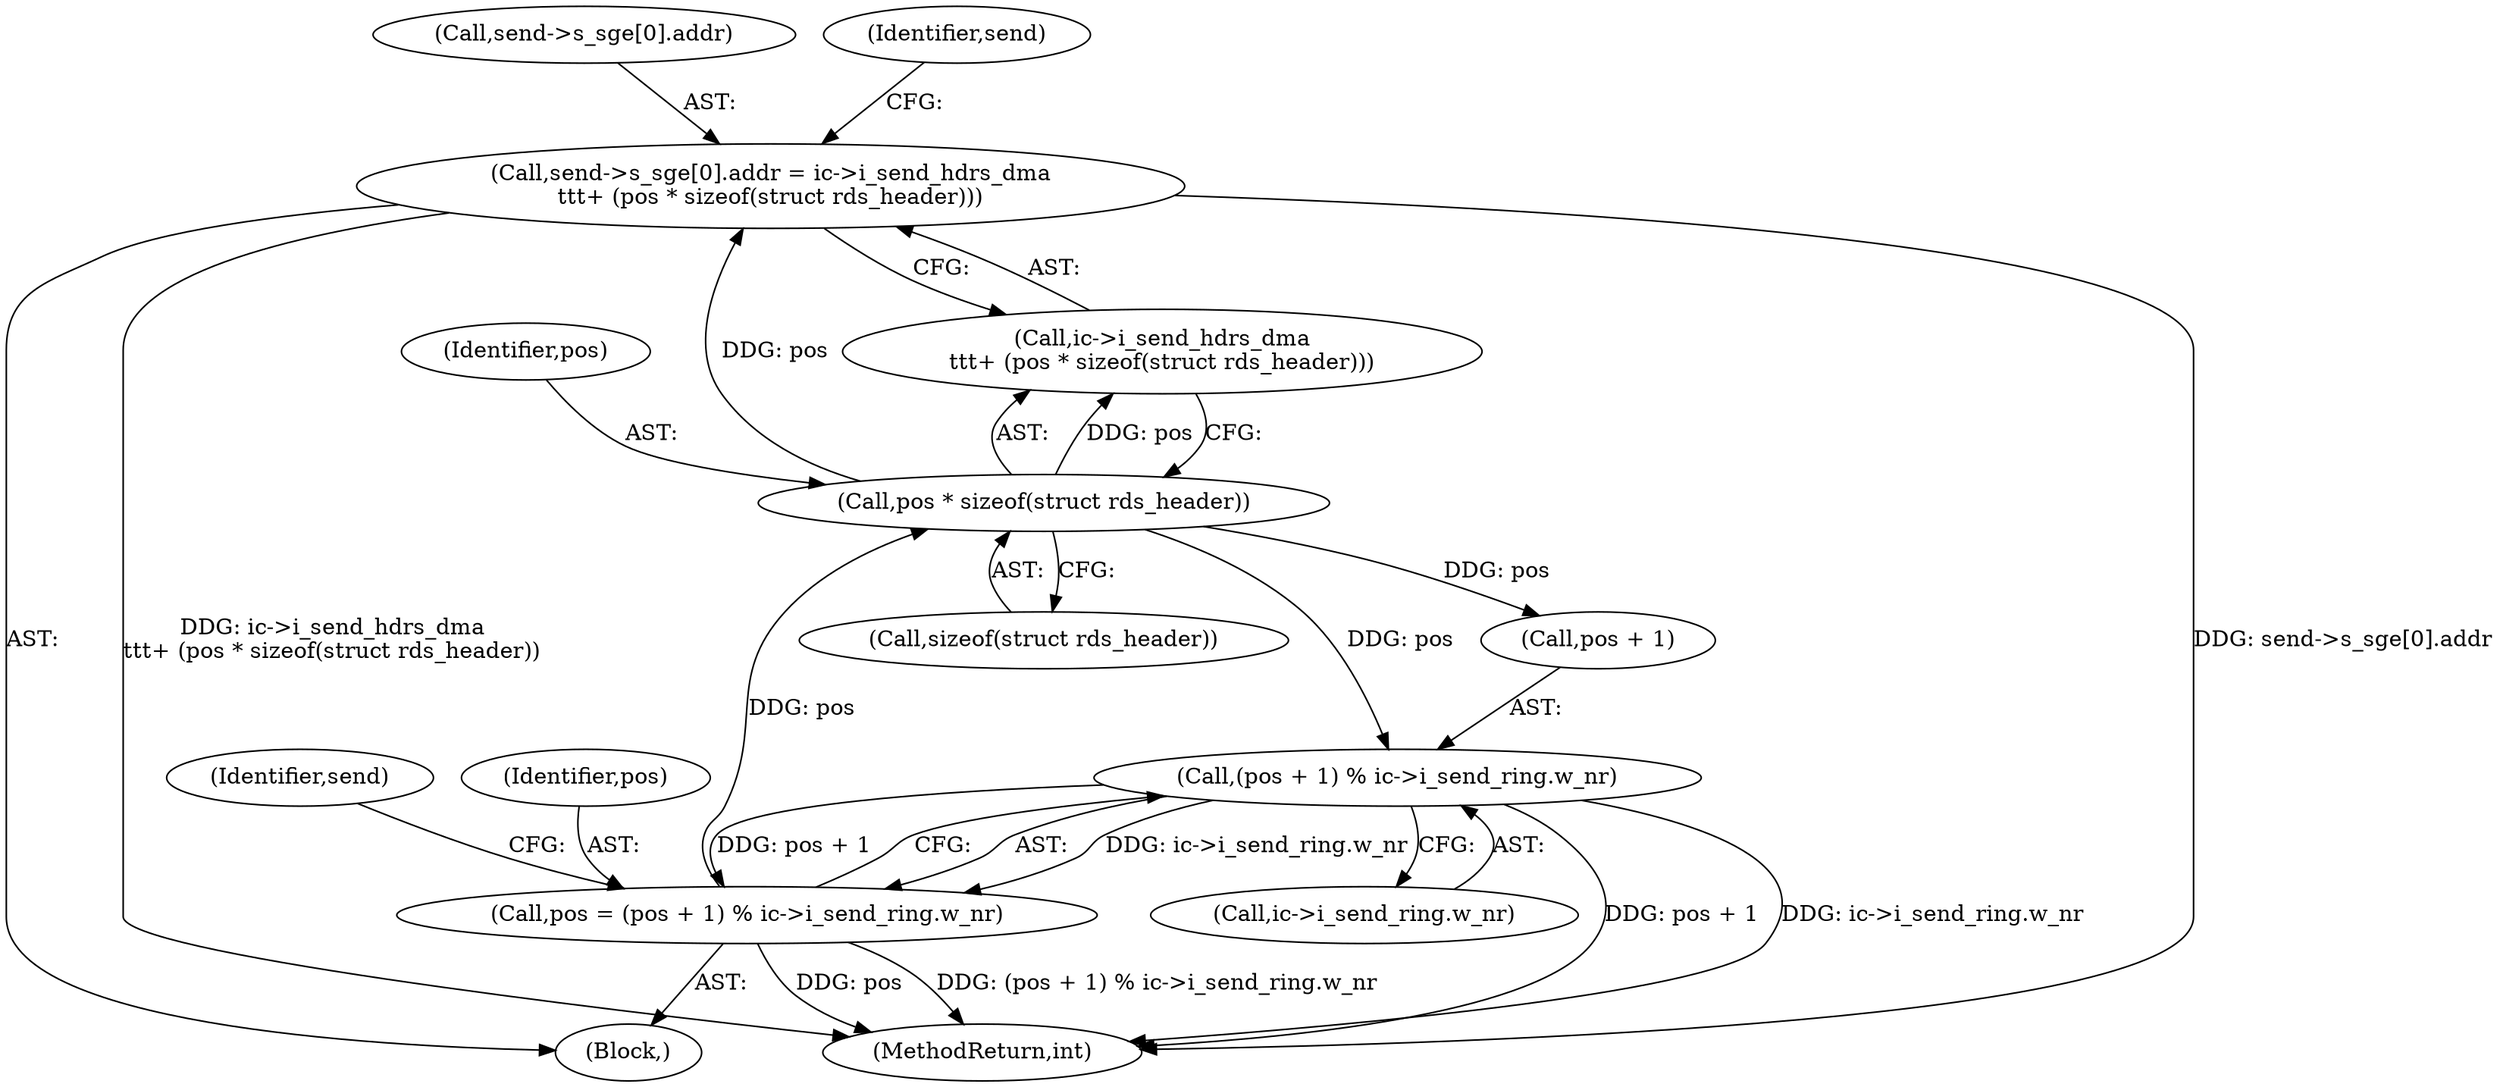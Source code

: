 digraph "0_linux_6094628bfd94323fc1cea05ec2c6affd98c18f7f@API" {
"1000615" [label="(Call,send->s_sge[0].addr = ic->i_send_hdrs_dma\n\t\t\t+ (pos * sizeof(struct rds_header)))"];
"1000627" [label="(Call,pos * sizeof(struct rds_header))"];
"1000827" [label="(Call,pos = (pos + 1) % ic->i_send_ring.w_nr)"];
"1000829" [label="(Call,(pos + 1) % ic->i_send_ring.w_nr)"];
"1000827" [label="(Call,pos = (pos + 1) % ic->i_send_ring.w_nr)"];
"1000616" [label="(Call,send->s_sge[0].addr)"];
"1000572" [label="(Block,)"];
"1000839" [label="(Identifier,send)"];
"1000829" [label="(Call,(pos + 1) % ic->i_send_ring.w_nr)"];
"1000629" [label="(Call,sizeof(struct rds_header))"];
"1000830" [label="(Call,pos + 1)"];
"1000833" [label="(Call,ic->i_send_ring.w_nr)"];
"1000628" [label="(Identifier,pos)"];
"1000623" [label="(Call,ic->i_send_hdrs_dma\n\t\t\t+ (pos * sizeof(struct rds_header)))"];
"1000635" [label="(Identifier,send)"];
"1000627" [label="(Call,pos * sizeof(struct rds_header))"];
"1001026" [label="(MethodReturn,int)"];
"1000828" [label="(Identifier,pos)"];
"1000615" [label="(Call,send->s_sge[0].addr = ic->i_send_hdrs_dma\n\t\t\t+ (pos * sizeof(struct rds_header)))"];
"1000615" -> "1000572"  [label="AST: "];
"1000615" -> "1000623"  [label="CFG: "];
"1000616" -> "1000615"  [label="AST: "];
"1000623" -> "1000615"  [label="AST: "];
"1000635" -> "1000615"  [label="CFG: "];
"1000615" -> "1001026"  [label="DDG: ic->i_send_hdrs_dma\n\t\t\t+ (pos * sizeof(struct rds_header))"];
"1000615" -> "1001026"  [label="DDG: send->s_sge[0].addr"];
"1000627" -> "1000615"  [label="DDG: pos"];
"1000627" -> "1000623"  [label="AST: "];
"1000627" -> "1000629"  [label="CFG: "];
"1000628" -> "1000627"  [label="AST: "];
"1000629" -> "1000627"  [label="AST: "];
"1000623" -> "1000627"  [label="CFG: "];
"1000627" -> "1000623"  [label="DDG: pos"];
"1000827" -> "1000627"  [label="DDG: pos"];
"1000627" -> "1000829"  [label="DDG: pos"];
"1000627" -> "1000830"  [label="DDG: pos"];
"1000827" -> "1000572"  [label="AST: "];
"1000827" -> "1000829"  [label="CFG: "];
"1000828" -> "1000827"  [label="AST: "];
"1000829" -> "1000827"  [label="AST: "];
"1000839" -> "1000827"  [label="CFG: "];
"1000827" -> "1001026"  [label="DDG: (pos + 1) % ic->i_send_ring.w_nr"];
"1000827" -> "1001026"  [label="DDG: pos"];
"1000829" -> "1000827"  [label="DDG: pos + 1"];
"1000829" -> "1000827"  [label="DDG: ic->i_send_ring.w_nr"];
"1000829" -> "1000833"  [label="CFG: "];
"1000830" -> "1000829"  [label="AST: "];
"1000833" -> "1000829"  [label="AST: "];
"1000829" -> "1001026"  [label="DDG: pos + 1"];
"1000829" -> "1001026"  [label="DDG: ic->i_send_ring.w_nr"];
}
